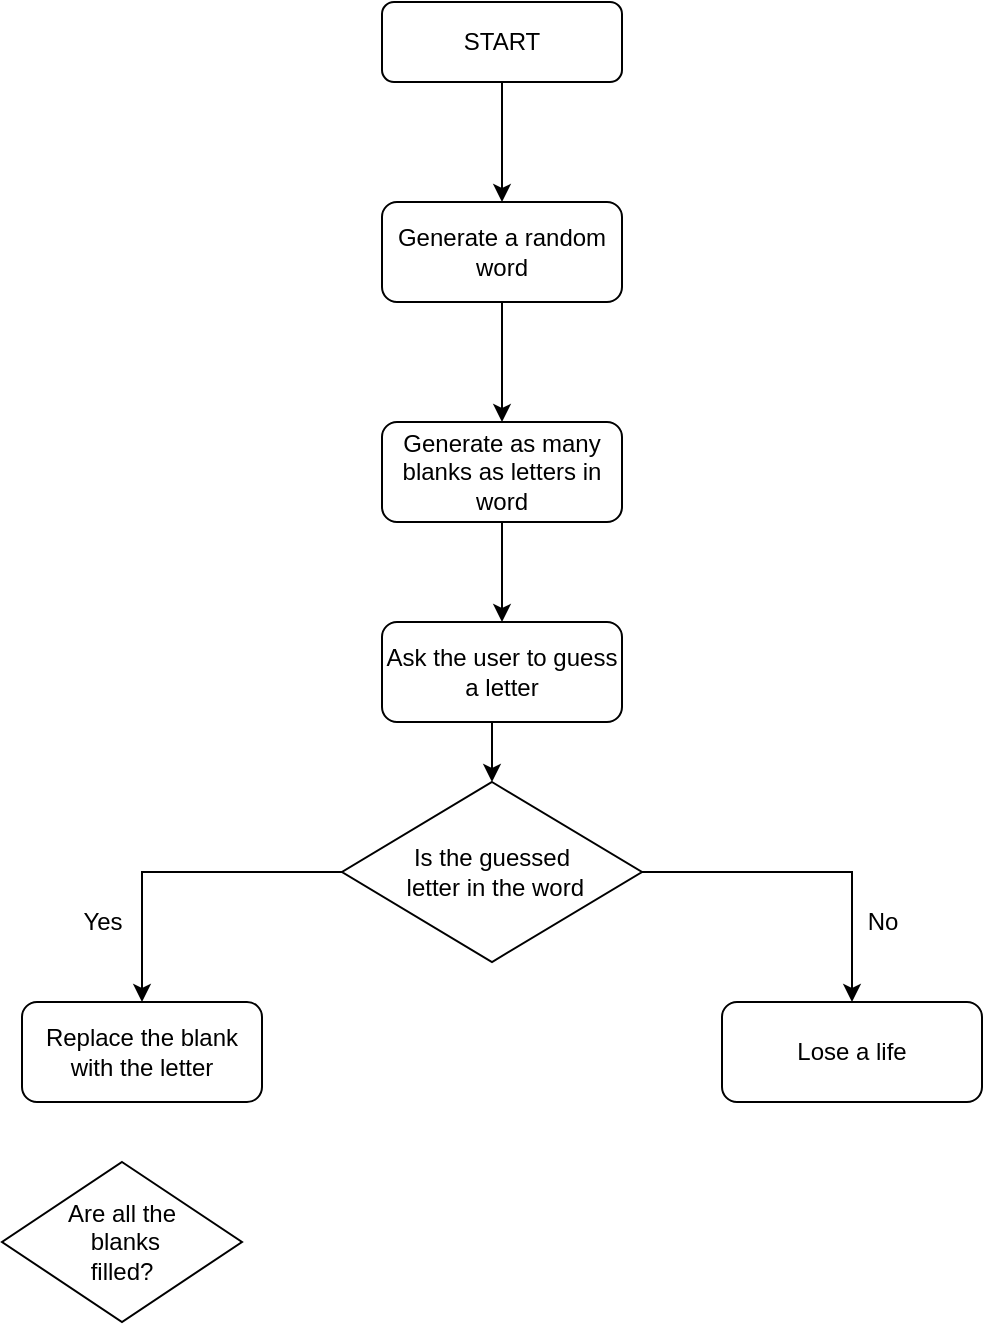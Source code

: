 <mxfile version="20.8.20" type="github">
  <diagram id="C5RBs43oDa-KdzZeNtuy" name="Page-1">
    <mxGraphModel dx="880" dy="403" grid="1" gridSize="10" guides="1" tooltips="1" connect="1" arrows="1" fold="1" page="1" pageScale="1" pageWidth="827" pageHeight="1169" math="0" shadow="0">
      <root>
        <mxCell id="WIyWlLk6GJQsqaUBKTNV-0" />
        <mxCell id="WIyWlLk6GJQsqaUBKTNV-1" parent="WIyWlLk6GJQsqaUBKTNV-0" />
        <mxCell id="JC-Kp6ArEyHnc95Iyttb-1" value="START" style="rounded=1;whiteSpace=wrap;html=1;" vertex="1" parent="WIyWlLk6GJQsqaUBKTNV-1">
          <mxGeometry x="310" y="120" width="120" height="40" as="geometry" />
        </mxCell>
        <mxCell id="JC-Kp6ArEyHnc95Iyttb-2" value="Generate a random word" style="rounded=1;whiteSpace=wrap;html=1;" vertex="1" parent="WIyWlLk6GJQsqaUBKTNV-1">
          <mxGeometry x="310" y="220" width="120" height="50" as="geometry" />
        </mxCell>
        <mxCell id="JC-Kp6ArEyHnc95Iyttb-3" value="Generate as many blanks as letters in word" style="rounded=1;whiteSpace=wrap;html=1;" vertex="1" parent="WIyWlLk6GJQsqaUBKTNV-1">
          <mxGeometry x="310" y="330" width="120" height="50" as="geometry" />
        </mxCell>
        <mxCell id="JC-Kp6ArEyHnc95Iyttb-4" value="" style="endArrow=classic;html=1;rounded=0;exitX=0.5;exitY=1;exitDx=0;exitDy=0;entryX=0.5;entryY=0;entryDx=0;entryDy=0;" edge="1" parent="WIyWlLk6GJQsqaUBKTNV-1" source="JC-Kp6ArEyHnc95Iyttb-1" target="JC-Kp6ArEyHnc95Iyttb-2">
          <mxGeometry width="50" height="50" relative="1" as="geometry">
            <mxPoint x="390" y="320" as="sourcePoint" />
            <mxPoint x="440" y="270" as="targetPoint" />
            <Array as="points" />
          </mxGeometry>
        </mxCell>
        <mxCell id="JC-Kp6ArEyHnc95Iyttb-5" value="" style="endArrow=classic;html=1;rounded=0;exitX=0.5;exitY=1;exitDx=0;exitDy=0;entryX=0.5;entryY=0;entryDx=0;entryDy=0;" edge="1" parent="WIyWlLk6GJQsqaUBKTNV-1" source="JC-Kp6ArEyHnc95Iyttb-2" target="JC-Kp6ArEyHnc95Iyttb-3">
          <mxGeometry width="50" height="50" relative="1" as="geometry">
            <mxPoint x="390" y="320" as="sourcePoint" />
            <mxPoint x="440" y="270" as="targetPoint" />
          </mxGeometry>
        </mxCell>
        <mxCell id="JC-Kp6ArEyHnc95Iyttb-9" value="" style="edgeStyle=orthogonalEdgeStyle;rounded=0;orthogonalLoop=1;jettySize=auto;html=1;entryX=0.5;entryY=0;entryDx=0;entryDy=0;" edge="1" parent="WIyWlLk6GJQsqaUBKTNV-1" source="JC-Kp6ArEyHnc95Iyttb-6" target="JC-Kp6ArEyHnc95Iyttb-8">
          <mxGeometry relative="1" as="geometry">
            <Array as="points">
              <mxPoint x="365" y="510" />
              <mxPoint x="365" y="510" />
            </Array>
          </mxGeometry>
        </mxCell>
        <mxCell id="JC-Kp6ArEyHnc95Iyttb-6" value="Ask the user to guess a letter" style="rounded=1;whiteSpace=wrap;html=1;" vertex="1" parent="WIyWlLk6GJQsqaUBKTNV-1">
          <mxGeometry x="310" y="430" width="120" height="50" as="geometry" />
        </mxCell>
        <mxCell id="JC-Kp6ArEyHnc95Iyttb-7" value="" style="endArrow=classic;html=1;rounded=0;exitX=0.5;exitY=1;exitDx=0;exitDy=0;entryX=0.5;entryY=0;entryDx=0;entryDy=0;" edge="1" parent="WIyWlLk6GJQsqaUBKTNV-1" source="JC-Kp6ArEyHnc95Iyttb-3" target="JC-Kp6ArEyHnc95Iyttb-6">
          <mxGeometry width="50" height="50" relative="1" as="geometry">
            <mxPoint x="390" y="470" as="sourcePoint" />
            <mxPoint x="440" y="420" as="targetPoint" />
          </mxGeometry>
        </mxCell>
        <mxCell id="JC-Kp6ArEyHnc95Iyttb-8" value="Is the guessed&lt;br&gt;&amp;nbsp;letter in the word" style="rhombus;whiteSpace=wrap;html=1;" vertex="1" parent="WIyWlLk6GJQsqaUBKTNV-1">
          <mxGeometry x="290" y="510" width="150" height="90" as="geometry" />
        </mxCell>
        <mxCell id="JC-Kp6ArEyHnc95Iyttb-10" value="Replace the blank with the letter" style="rounded=1;whiteSpace=wrap;html=1;" vertex="1" parent="WIyWlLk6GJQsqaUBKTNV-1">
          <mxGeometry x="130" y="620" width="120" height="50" as="geometry" />
        </mxCell>
        <mxCell id="JC-Kp6ArEyHnc95Iyttb-11" value="" style="endArrow=classic;html=1;rounded=0;exitX=0;exitY=0.5;exitDx=0;exitDy=0;entryX=0.5;entryY=0;entryDx=0;entryDy=0;" edge="1" parent="WIyWlLk6GJQsqaUBKTNV-1" source="JC-Kp6ArEyHnc95Iyttb-8" target="JC-Kp6ArEyHnc95Iyttb-10">
          <mxGeometry width="50" height="50" relative="1" as="geometry">
            <mxPoint x="390" y="610" as="sourcePoint" />
            <mxPoint x="170" y="555" as="targetPoint" />
            <Array as="points">
              <mxPoint x="190" y="555" />
            </Array>
          </mxGeometry>
        </mxCell>
        <mxCell id="JC-Kp6ArEyHnc95Iyttb-12" value="Yes" style="text;html=1;align=center;verticalAlign=middle;resizable=0;points=[];autosize=1;strokeColor=none;fillColor=none;" vertex="1" parent="WIyWlLk6GJQsqaUBKTNV-1">
          <mxGeometry x="150" y="565" width="40" height="30" as="geometry" />
        </mxCell>
        <mxCell id="JC-Kp6ArEyHnc95Iyttb-13" value="Lose a life" style="rounded=1;whiteSpace=wrap;html=1;" vertex="1" parent="WIyWlLk6GJQsqaUBKTNV-1">
          <mxGeometry x="480" y="620" width="130" height="50" as="geometry" />
        </mxCell>
        <mxCell id="JC-Kp6ArEyHnc95Iyttb-14" value="" style="endArrow=classic;html=1;rounded=0;entryX=0.5;entryY=0;entryDx=0;entryDy=0;exitX=1;exitY=0.5;exitDx=0;exitDy=0;" edge="1" parent="WIyWlLk6GJQsqaUBKTNV-1" source="JC-Kp6ArEyHnc95Iyttb-8" target="JC-Kp6ArEyHnc95Iyttb-13">
          <mxGeometry width="50" height="50" relative="1" as="geometry">
            <mxPoint x="515" y="550" as="sourcePoint" />
            <mxPoint x="440" y="560" as="targetPoint" />
            <Array as="points">
              <mxPoint x="545" y="555" />
            </Array>
          </mxGeometry>
        </mxCell>
        <mxCell id="JC-Kp6ArEyHnc95Iyttb-15" value="No" style="text;html=1;align=center;verticalAlign=middle;resizable=0;points=[];autosize=1;strokeColor=none;fillColor=none;" vertex="1" parent="WIyWlLk6GJQsqaUBKTNV-1">
          <mxGeometry x="540" y="565" width="40" height="30" as="geometry" />
        </mxCell>
        <mxCell id="JC-Kp6ArEyHnc95Iyttb-16" value="Are all the&lt;br&gt;&amp;nbsp;blanks&lt;br&gt;filled?" style="rhombus;whiteSpace=wrap;html=1;" vertex="1" parent="WIyWlLk6GJQsqaUBKTNV-1">
          <mxGeometry x="120" y="700" width="120" height="80" as="geometry" />
        </mxCell>
      </root>
    </mxGraphModel>
  </diagram>
</mxfile>
